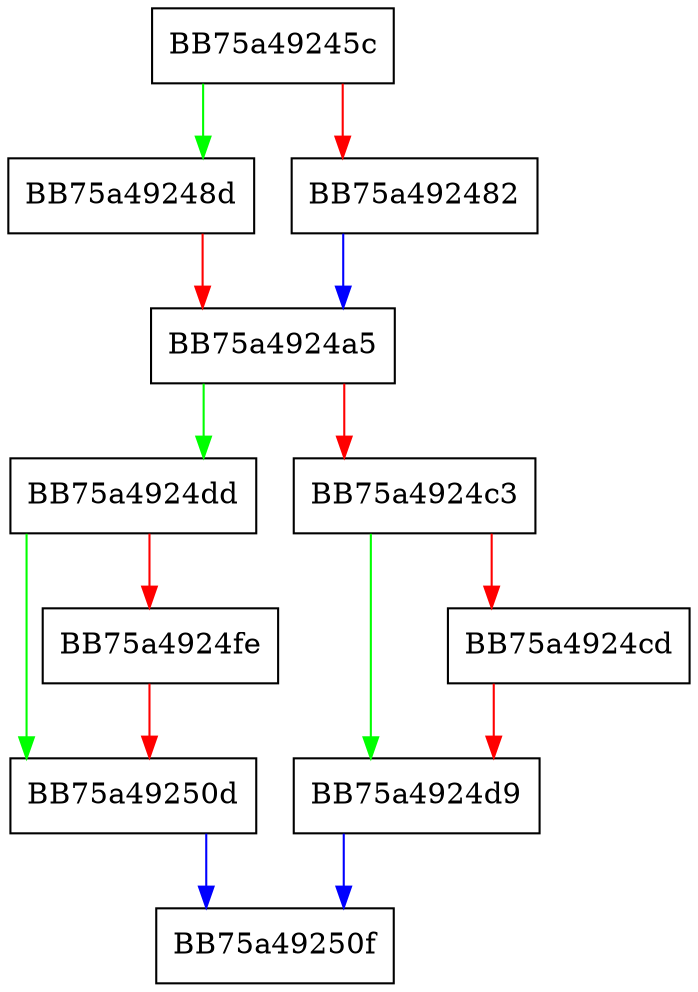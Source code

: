 digraph GenerateBMSpynetReport {
  node [shape="box"];
  graph [splines=ortho];
  BB75a49245c -> BB75a49248d [color="green"];
  BB75a49245c -> BB75a492482 [color="red"];
  BB75a492482 -> BB75a4924a5 [color="blue"];
  BB75a49248d -> BB75a4924a5 [color="red"];
  BB75a4924a5 -> BB75a4924dd [color="green"];
  BB75a4924a5 -> BB75a4924c3 [color="red"];
  BB75a4924c3 -> BB75a4924d9 [color="green"];
  BB75a4924c3 -> BB75a4924cd [color="red"];
  BB75a4924cd -> BB75a4924d9 [color="red"];
  BB75a4924d9 -> BB75a49250f [color="blue"];
  BB75a4924dd -> BB75a49250d [color="green"];
  BB75a4924dd -> BB75a4924fe [color="red"];
  BB75a4924fe -> BB75a49250d [color="red"];
  BB75a49250d -> BB75a49250f [color="blue"];
}